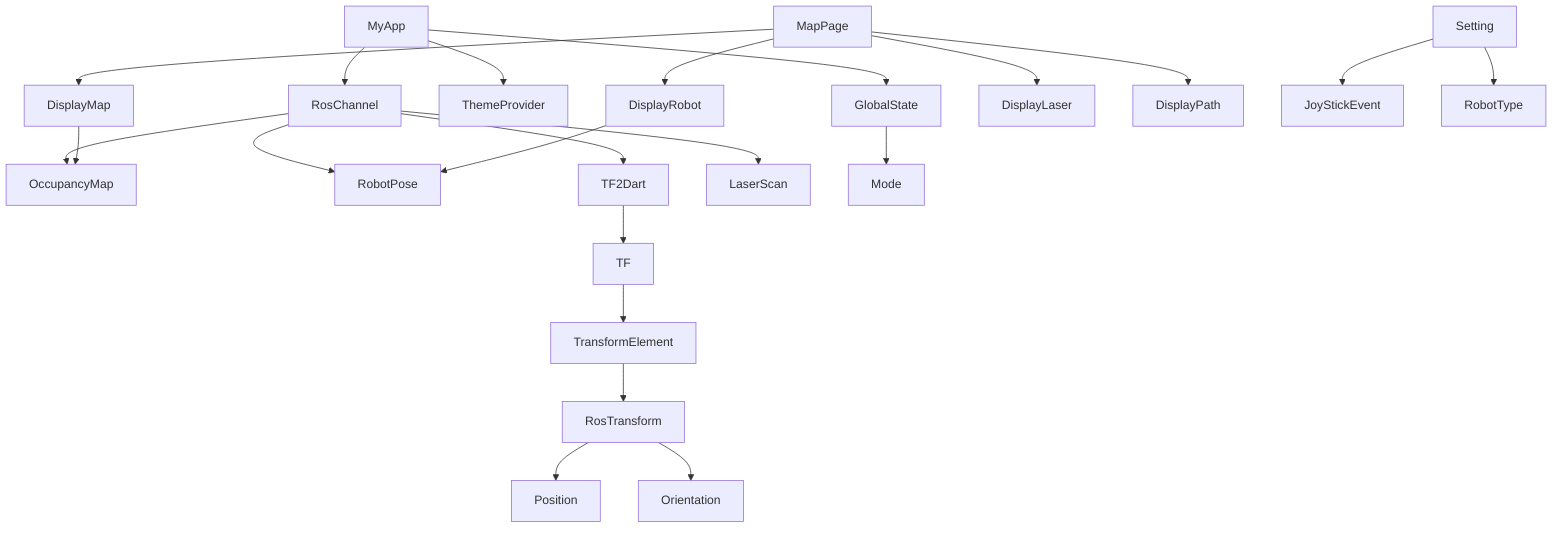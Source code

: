 graph TB
    MyApp --> RosChannel
    MyApp --> GlobalState
    MyApp --> ThemeProvider
    
    RosChannel --> OccupancyMap
    RosChannel --> RobotPose
    RosChannel --> TF2Dart
    RosChannel --> LaserScan
    
    TF2Dart --> TF
    TF --> TransformElement
    TransformElement --> RosTransform
    RosTransform --> Position
    RosTransform --> Orientation
    
    MapPage --> DisplayMap
    MapPage --> DisplayRobot
    MapPage --> DisplayLaser
    MapPage --> DisplayPath
    
    DisplayMap --> OccupancyMap
    DisplayRobot --> RobotPose
    
    GlobalState --> Mode
    Setting --> JoyStickEvent
    Setting --> RobotType